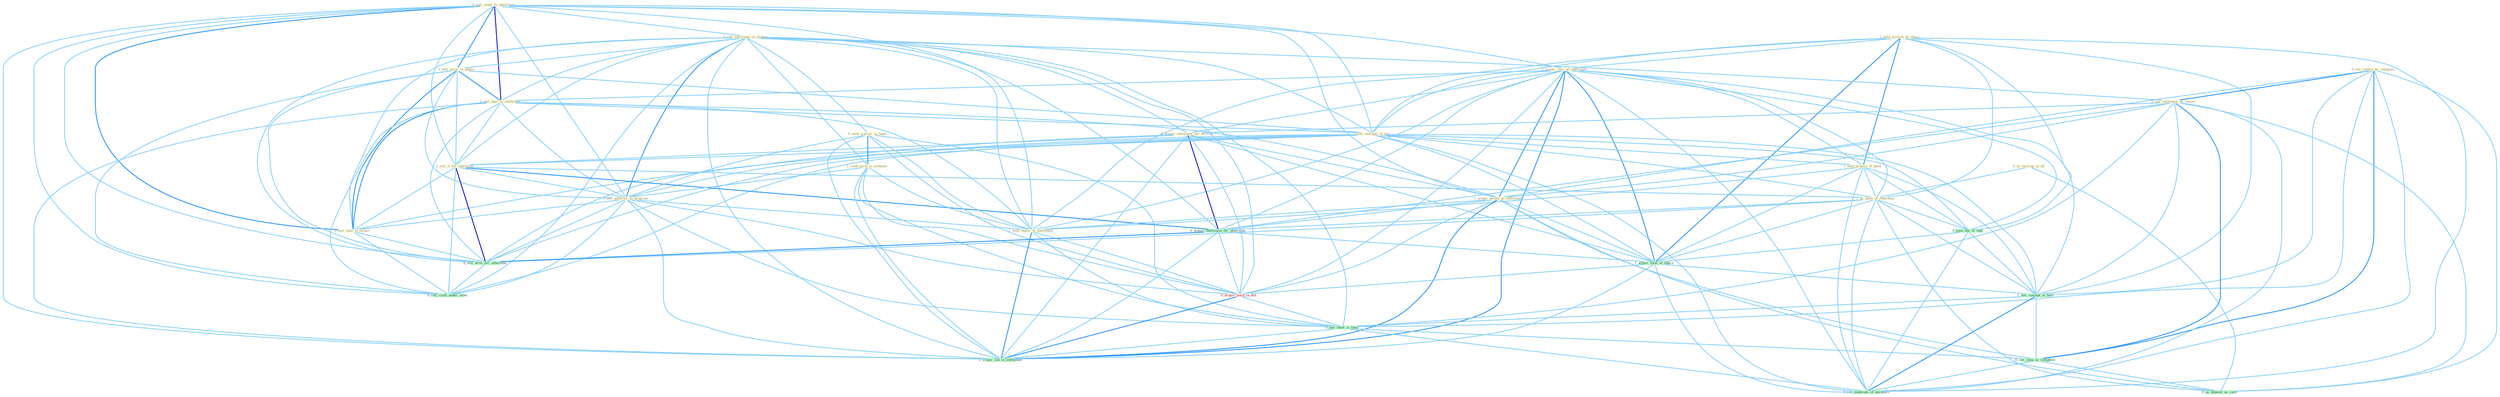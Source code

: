 Graph G{ 
    node
    [shape=polygon,style=filled,width=.5,height=.06,color="#BDFCC9",fixedsize=true,fontsize=4,
    fontcolor="#2f4f4f"];
    {node
    [color="#ffffe0", fontcolor="#8b7d6b"] "0_sell_stake_to_entitynam " "1_hold_million_of_share " "1_acquir_rest_of_entitynam " "0_sell_entitynam_in_bodega " "0_sell_insur_to_public " "0_us_leverag_at_all " "0_see_return_as_compens " "0_see_entitynam_as_resort " "0_acquir_entitynam_for_million " "0_sell_busi_to_entitynam " "1_sell_stockpil_of_ton " "1_hold_promis_of_good " "0_sell_it_for_othernum " "0_seek_waiver_in_hope " "1_seek_term_in_economi " "1_sell_advertis_in_program " "1_acquir_brand_as_entitynam " "1_us_base_of_othernum " "0_sell_loan_to_owner " "1_hold_major_in_entitynam "}
{node [color="#fff0f5", fontcolor="#b22222"] "0_acquir_posit_in_bid "}
edge [color="#B0E2FF"];

	"0_sell_stake_to_entitynam " -- "1_acquir_rest_of_entitynam " [w="1", color="#87cefa" ];
	"0_sell_stake_to_entitynam " -- "0_sell_entitynam_in_bodega " [w="1", color="#87cefa" ];
	"0_sell_stake_to_entitynam " -- "0_sell_insur_to_public " [w="2", color="#1e90ff" , len=0.8];
	"0_sell_stake_to_entitynam " -- "0_sell_busi_to_entitynam " [w="3", color="#0000cd" , len=0.6];
	"0_sell_stake_to_entitynam " -- "1_sell_stockpil_of_ton " [w="1", color="#87cefa" ];
	"0_sell_stake_to_entitynam " -- "0_sell_it_for_othernum " [w="1", color="#87cefa" ];
	"0_sell_stake_to_entitynam " -- "1_sell_advertis_in_program " [w="1", color="#87cefa" ];
	"0_sell_stake_to_entitynam " -- "1_acquir_brand_as_entitynam " [w="1", color="#87cefa" ];
	"0_sell_stake_to_entitynam " -- "0_sell_loan_to_owner " [w="2", color="#1e90ff" , len=0.8];
	"0_sell_stake_to_entitynam " -- "1_hold_major_in_entitynam " [w="1", color="#87cefa" ];
	"0_sell_stake_to_entitynam " -- "0_sell_divis_for_othernum " [w="1", color="#87cefa" ];
	"0_sell_stake_to_entitynam " -- "0_sell_cloth_under_label " [w="1", color="#87cefa" ];
	"0_sell_stake_to_entitynam " -- "1_acquir_lab_in_entitynam " [w="1", color="#87cefa" ];
	"1_hold_million_of_share " -- "1_acquir_rest_of_entitynam " [w="1", color="#87cefa" ];
	"1_hold_million_of_share " -- "1_sell_stockpil_of_ton " [w="1", color="#87cefa" ];
	"1_hold_million_of_share " -- "1_hold_promis_of_good " [w="2", color="#1e90ff" , len=0.8];
	"1_hold_million_of_share " -- "1_us_base_of_othernum " [w="1", color="#87cefa" ];
	"1_hold_million_of_share " -- "1_hold_major_in_entitynam " [w="1", color="#87cefa" ];
	"1_hold_million_of_share " -- "1_seen_the_of_that " [w="1", color="#87cefa" ];
	"1_hold_million_of_share " -- "1_acquir_total_of_share " [w="2", color="#1e90ff" , len=0.8];
	"1_hold_million_of_share " -- "1_see_concept_of_both " [w="1", color="#87cefa" ];
	"1_hold_million_of_share " -- "1_see_modicum_of_normalci " [w="1", color="#87cefa" ];
	"1_acquir_rest_of_entitynam " -- "0_acquir_entitynam_for_million " [w="1", color="#87cefa" ];
	"1_acquir_rest_of_entitynam " -- "0_sell_busi_to_entitynam " [w="1", color="#87cefa" ];
	"1_acquir_rest_of_entitynam " -- "1_sell_stockpil_of_ton " [w="1", color="#87cefa" ];
	"1_acquir_rest_of_entitynam " -- "1_hold_promis_of_good " [w="1", color="#87cefa" ];
	"1_acquir_rest_of_entitynam " -- "1_acquir_brand_as_entitynam " [w="2", color="#1e90ff" , len=0.8];
	"1_acquir_rest_of_entitynam " -- "1_us_base_of_othernum " [w="1", color="#87cefa" ];
	"1_acquir_rest_of_entitynam " -- "1_hold_major_in_entitynam " [w="1", color="#87cefa" ];
	"1_acquir_rest_of_entitynam " -- "0_acquir_entitynam_for_othernum " [w="1", color="#87cefa" ];
	"1_acquir_rest_of_entitynam " -- "1_seen_the_of_that " [w="1", color="#87cefa" ];
	"1_acquir_rest_of_entitynam " -- "1_acquir_total_of_share " [w="2", color="#1e90ff" , len=0.8];
	"1_acquir_rest_of_entitynam " -- "0_acquir_posit_in_bid " [w="1", color="#87cefa" ];
	"1_acquir_rest_of_entitynam " -- "1_see_concept_of_both " [w="1", color="#87cefa" ];
	"1_acquir_rest_of_entitynam " -- "1_acquir_lab_in_entitynam " [w="2", color="#1e90ff" , len=0.8];
	"1_acquir_rest_of_entitynam " -- "1_see_modicum_of_normalci " [w="1", color="#87cefa" ];
	"0_sell_entitynam_in_bodega " -- "0_sell_insur_to_public " [w="1", color="#87cefa" ];
	"0_sell_entitynam_in_bodega " -- "0_see_entitynam_as_resort " [w="1", color="#87cefa" ];
	"0_sell_entitynam_in_bodega " -- "0_acquir_entitynam_for_million " [w="1", color="#87cefa" ];
	"0_sell_entitynam_in_bodega " -- "0_sell_busi_to_entitynam " [w="1", color="#87cefa" ];
	"0_sell_entitynam_in_bodega " -- "1_sell_stockpil_of_ton " [w="1", color="#87cefa" ];
	"0_sell_entitynam_in_bodega " -- "0_sell_it_for_othernum " [w="1", color="#87cefa" ];
	"0_sell_entitynam_in_bodega " -- "0_seek_waiver_in_hope " [w="1", color="#87cefa" ];
	"0_sell_entitynam_in_bodega " -- "1_seek_term_in_economi " [w="1", color="#87cefa" ];
	"0_sell_entitynam_in_bodega " -- "1_sell_advertis_in_program " [w="2", color="#1e90ff" , len=0.8];
	"0_sell_entitynam_in_bodega " -- "0_sell_loan_to_owner " [w="1", color="#87cefa" ];
	"0_sell_entitynam_in_bodega " -- "1_hold_major_in_entitynam " [w="1", color="#87cefa" ];
	"0_sell_entitynam_in_bodega " -- "0_acquir_entitynam_for_othernum " [w="1", color="#87cefa" ];
	"0_sell_entitynam_in_bodega " -- "0_sell_divis_for_othernum " [w="1", color="#87cefa" ];
	"0_sell_entitynam_in_bodega " -- "0_sell_cloth_under_label " [w="1", color="#87cefa" ];
	"0_sell_entitynam_in_bodega " -- "0_acquir_posit_in_bid " [w="1", color="#87cefa" ];
	"0_sell_entitynam_in_bodega " -- "0_see_chief_in_futur " [w="1", color="#87cefa" ];
	"0_sell_entitynam_in_bodega " -- "1_acquir_lab_in_entitynam " [w="1", color="#87cefa" ];
	"0_sell_insur_to_public " -- "0_sell_busi_to_entitynam " [w="2", color="#1e90ff" , len=0.8];
	"0_sell_insur_to_public " -- "1_sell_stockpil_of_ton " [w="1", color="#87cefa" ];
	"0_sell_insur_to_public " -- "0_sell_it_for_othernum " [w="1", color="#87cefa" ];
	"0_sell_insur_to_public " -- "1_sell_advertis_in_program " [w="1", color="#87cefa" ];
	"0_sell_insur_to_public " -- "0_sell_loan_to_owner " [w="2", color="#1e90ff" , len=0.8];
	"0_sell_insur_to_public " -- "0_sell_divis_for_othernum " [w="1", color="#87cefa" ];
	"0_sell_insur_to_public " -- "0_sell_cloth_under_label " [w="1", color="#87cefa" ];
	"0_us_leverag_at_all " -- "1_us_base_of_othernum " [w="1", color="#87cefa" ];
	"0_us_leverag_at_all " -- "0_us_deposit_as_cach " [w="1", color="#87cefa" ];
	"0_see_return_as_compens " -- "0_see_entitynam_as_resort " [w="2", color="#1e90ff" , len=0.8];
	"0_see_return_as_compens " -- "1_acquir_brand_as_entitynam " [w="1", color="#87cefa" ];
	"0_see_return_as_compens " -- "1_see_concept_of_both " [w="1", color="#87cefa" ];
	"0_see_return_as_compens " -- "0_see_chief_in_futur " [w="1", color="#87cefa" ];
	"0_see_return_as_compens " -- "0_see_shop_as_symptom " [w="2", color="#1e90ff" , len=0.8];
	"0_see_return_as_compens " -- "0_us_deposit_as_cach " [w="1", color="#87cefa" ];
	"0_see_return_as_compens " -- "1_see_modicum_of_normalci " [w="1", color="#87cefa" ];
	"0_see_entitynam_as_resort " -- "0_acquir_entitynam_for_million " [w="1", color="#87cefa" ];
	"0_see_entitynam_as_resort " -- "1_acquir_brand_as_entitynam " [w="1", color="#87cefa" ];
	"0_see_entitynam_as_resort " -- "0_acquir_entitynam_for_othernum " [w="1", color="#87cefa" ];
	"0_see_entitynam_as_resort " -- "1_see_concept_of_both " [w="1", color="#87cefa" ];
	"0_see_entitynam_as_resort " -- "0_see_chief_in_futur " [w="1", color="#87cefa" ];
	"0_see_entitynam_as_resort " -- "0_see_shop_as_symptom " [w="2", color="#1e90ff" , len=0.8];
	"0_see_entitynam_as_resort " -- "0_us_deposit_as_cach " [w="1", color="#87cefa" ];
	"0_see_entitynam_as_resort " -- "1_see_modicum_of_normalci " [w="1", color="#87cefa" ];
	"0_acquir_entitynam_for_million " -- "0_sell_it_for_othernum " [w="1", color="#87cefa" ];
	"0_acquir_entitynam_for_million " -- "1_acquir_brand_as_entitynam " [w="1", color="#87cefa" ];
	"0_acquir_entitynam_for_million " -- "0_acquir_entitynam_for_othernum " [w="3", color="#0000cd" , len=0.6];
	"0_acquir_entitynam_for_million " -- "0_sell_divis_for_othernum " [w="1", color="#87cefa" ];
	"0_acquir_entitynam_for_million " -- "1_acquir_total_of_share " [w="1", color="#87cefa" ];
	"0_acquir_entitynam_for_million " -- "0_acquir_posit_in_bid " [w="1", color="#87cefa" ];
	"0_acquir_entitynam_for_million " -- "1_acquir_lab_in_entitynam " [w="1", color="#87cefa" ];
	"0_sell_busi_to_entitynam " -- "1_sell_stockpil_of_ton " [w="1", color="#87cefa" ];
	"0_sell_busi_to_entitynam " -- "0_sell_it_for_othernum " [w="1", color="#87cefa" ];
	"0_sell_busi_to_entitynam " -- "1_sell_advertis_in_program " [w="1", color="#87cefa" ];
	"0_sell_busi_to_entitynam " -- "1_acquir_brand_as_entitynam " [w="1", color="#87cefa" ];
	"0_sell_busi_to_entitynam " -- "0_sell_loan_to_owner " [w="2", color="#1e90ff" , len=0.8];
	"0_sell_busi_to_entitynam " -- "1_hold_major_in_entitynam " [w="1", color="#87cefa" ];
	"0_sell_busi_to_entitynam " -- "0_sell_divis_for_othernum " [w="1", color="#87cefa" ];
	"0_sell_busi_to_entitynam " -- "0_sell_cloth_under_label " [w="1", color="#87cefa" ];
	"0_sell_busi_to_entitynam " -- "1_acquir_lab_in_entitynam " [w="1", color="#87cefa" ];
	"1_sell_stockpil_of_ton " -- "1_hold_promis_of_good " [w="1", color="#87cefa" ];
	"1_sell_stockpil_of_ton " -- "0_sell_it_for_othernum " [w="1", color="#87cefa" ];
	"1_sell_stockpil_of_ton " -- "1_sell_advertis_in_program " [w="1", color="#87cefa" ];
	"1_sell_stockpil_of_ton " -- "1_us_base_of_othernum " [w="1", color="#87cefa" ];
	"1_sell_stockpil_of_ton " -- "0_sell_loan_to_owner " [w="1", color="#87cefa" ];
	"1_sell_stockpil_of_ton " -- "1_seen_the_of_that " [w="1", color="#87cefa" ];
	"1_sell_stockpil_of_ton " -- "0_sell_divis_for_othernum " [w="1", color="#87cefa" ];
	"1_sell_stockpil_of_ton " -- "1_acquir_total_of_share " [w="1", color="#87cefa" ];
	"1_sell_stockpil_of_ton " -- "0_sell_cloth_under_label " [w="1", color="#87cefa" ];
	"1_sell_stockpil_of_ton " -- "1_see_concept_of_both " [w="1", color="#87cefa" ];
	"1_sell_stockpil_of_ton " -- "1_see_modicum_of_normalci " [w="1", color="#87cefa" ];
	"1_hold_promis_of_good " -- "1_us_base_of_othernum " [w="1", color="#87cefa" ];
	"1_hold_promis_of_good " -- "1_hold_major_in_entitynam " [w="1", color="#87cefa" ];
	"1_hold_promis_of_good " -- "1_seen_the_of_that " [w="1", color="#87cefa" ];
	"1_hold_promis_of_good " -- "1_acquir_total_of_share " [w="1", color="#87cefa" ];
	"1_hold_promis_of_good " -- "1_see_concept_of_both " [w="1", color="#87cefa" ];
	"1_hold_promis_of_good " -- "1_see_modicum_of_normalci " [w="1", color="#87cefa" ];
	"0_sell_it_for_othernum " -- "1_sell_advertis_in_program " [w="1", color="#87cefa" ];
	"0_sell_it_for_othernum " -- "1_us_base_of_othernum " [w="1", color="#87cefa" ];
	"0_sell_it_for_othernum " -- "0_sell_loan_to_owner " [w="1", color="#87cefa" ];
	"0_sell_it_for_othernum " -- "0_acquir_entitynam_for_othernum " [w="2", color="#1e90ff" , len=0.8];
	"0_sell_it_for_othernum " -- "0_sell_divis_for_othernum " [w="3", color="#0000cd" , len=0.6];
	"0_sell_it_for_othernum " -- "0_sell_cloth_under_label " [w="1", color="#87cefa" ];
	"0_seek_waiver_in_hope " -- "1_seek_term_in_economi " [w="2", color="#1e90ff" , len=0.8];
	"0_seek_waiver_in_hope " -- "1_sell_advertis_in_program " [w="1", color="#87cefa" ];
	"0_seek_waiver_in_hope " -- "1_hold_major_in_entitynam " [w="1", color="#87cefa" ];
	"0_seek_waiver_in_hope " -- "0_acquir_posit_in_bid " [w="1", color="#87cefa" ];
	"0_seek_waiver_in_hope " -- "0_see_chief_in_futur " [w="1", color="#87cefa" ];
	"0_seek_waiver_in_hope " -- "1_acquir_lab_in_entitynam " [w="1", color="#87cefa" ];
	"1_seek_term_in_economi " -- "1_sell_advertis_in_program " [w="1", color="#87cefa" ];
	"1_seek_term_in_economi " -- "1_hold_major_in_entitynam " [w="1", color="#87cefa" ];
	"1_seek_term_in_economi " -- "0_acquir_posit_in_bid " [w="1", color="#87cefa" ];
	"1_seek_term_in_economi " -- "0_see_chief_in_futur " [w="1", color="#87cefa" ];
	"1_seek_term_in_economi " -- "1_acquir_lab_in_entitynam " [w="1", color="#87cefa" ];
	"1_sell_advertis_in_program " -- "0_sell_loan_to_owner " [w="1", color="#87cefa" ];
	"1_sell_advertis_in_program " -- "1_hold_major_in_entitynam " [w="1", color="#87cefa" ];
	"1_sell_advertis_in_program " -- "0_sell_divis_for_othernum " [w="1", color="#87cefa" ];
	"1_sell_advertis_in_program " -- "0_sell_cloth_under_label " [w="1", color="#87cefa" ];
	"1_sell_advertis_in_program " -- "0_acquir_posit_in_bid " [w="1", color="#87cefa" ];
	"1_sell_advertis_in_program " -- "0_see_chief_in_futur " [w="1", color="#87cefa" ];
	"1_sell_advertis_in_program " -- "1_acquir_lab_in_entitynam " [w="1", color="#87cefa" ];
	"1_acquir_brand_as_entitynam " -- "1_hold_major_in_entitynam " [w="1", color="#87cefa" ];
	"1_acquir_brand_as_entitynam " -- "0_acquir_entitynam_for_othernum " [w="1", color="#87cefa" ];
	"1_acquir_brand_as_entitynam " -- "1_acquir_total_of_share " [w="1", color="#87cefa" ];
	"1_acquir_brand_as_entitynam " -- "0_acquir_posit_in_bid " [w="1", color="#87cefa" ];
	"1_acquir_brand_as_entitynam " -- "0_see_shop_as_symptom " [w="1", color="#87cefa" ];
	"1_acquir_brand_as_entitynam " -- "1_acquir_lab_in_entitynam " [w="2", color="#1e90ff" , len=0.8];
	"1_acquir_brand_as_entitynam " -- "0_us_deposit_as_cach " [w="1", color="#87cefa" ];
	"1_us_base_of_othernum " -- "0_acquir_entitynam_for_othernum " [w="1", color="#87cefa" ];
	"1_us_base_of_othernum " -- "1_seen_the_of_that " [w="1", color="#87cefa" ];
	"1_us_base_of_othernum " -- "0_sell_divis_for_othernum " [w="1", color="#87cefa" ];
	"1_us_base_of_othernum " -- "1_acquir_total_of_share " [w="1", color="#87cefa" ];
	"1_us_base_of_othernum " -- "1_see_concept_of_both " [w="1", color="#87cefa" ];
	"1_us_base_of_othernum " -- "0_us_deposit_as_cach " [w="1", color="#87cefa" ];
	"1_us_base_of_othernum " -- "1_see_modicum_of_normalci " [w="1", color="#87cefa" ];
	"0_sell_loan_to_owner " -- "0_sell_divis_for_othernum " [w="1", color="#87cefa" ];
	"0_sell_loan_to_owner " -- "0_sell_cloth_under_label " [w="1", color="#87cefa" ];
	"1_hold_major_in_entitynam " -- "0_acquir_posit_in_bid " [w="1", color="#87cefa" ];
	"1_hold_major_in_entitynam " -- "0_see_chief_in_futur " [w="1", color="#87cefa" ];
	"1_hold_major_in_entitynam " -- "1_acquir_lab_in_entitynam " [w="2", color="#1e90ff" , len=0.8];
	"0_acquir_entitynam_for_othernum " -- "0_sell_divis_for_othernum " [w="2", color="#1e90ff" , len=0.8];
	"0_acquir_entitynam_for_othernum " -- "1_acquir_total_of_share " [w="1", color="#87cefa" ];
	"0_acquir_entitynam_for_othernum " -- "0_acquir_posit_in_bid " [w="1", color="#87cefa" ];
	"0_acquir_entitynam_for_othernum " -- "1_acquir_lab_in_entitynam " [w="1", color="#87cefa" ];
	"1_seen_the_of_that " -- "1_acquir_total_of_share " [w="1", color="#87cefa" ];
	"1_seen_the_of_that " -- "1_see_concept_of_both " [w="1", color="#87cefa" ];
	"1_seen_the_of_that " -- "1_see_modicum_of_normalci " [w="1", color="#87cefa" ];
	"0_sell_divis_for_othernum " -- "0_sell_cloth_under_label " [w="1", color="#87cefa" ];
	"1_acquir_total_of_share " -- "0_acquir_posit_in_bid " [w="1", color="#87cefa" ];
	"1_acquir_total_of_share " -- "1_see_concept_of_both " [w="1", color="#87cefa" ];
	"1_acquir_total_of_share " -- "1_acquir_lab_in_entitynam " [w="1", color="#87cefa" ];
	"1_acquir_total_of_share " -- "1_see_modicum_of_normalci " [w="1", color="#87cefa" ];
	"0_acquir_posit_in_bid " -- "0_see_chief_in_futur " [w="1", color="#87cefa" ];
	"0_acquir_posit_in_bid " -- "1_acquir_lab_in_entitynam " [w="2", color="#1e90ff" , len=0.8];
	"1_see_concept_of_both " -- "0_see_chief_in_futur " [w="1", color="#87cefa" ];
	"1_see_concept_of_both " -- "0_see_shop_as_symptom " [w="1", color="#87cefa" ];
	"1_see_concept_of_both " -- "1_see_modicum_of_normalci " [w="2", color="#1e90ff" , len=0.8];
	"0_see_chief_in_futur " -- "0_see_shop_as_symptom " [w="1", color="#87cefa" ];
	"0_see_chief_in_futur " -- "1_acquir_lab_in_entitynam " [w="1", color="#87cefa" ];
	"0_see_chief_in_futur " -- "1_see_modicum_of_normalci " [w="1", color="#87cefa" ];
	"0_see_shop_as_symptom " -- "0_us_deposit_as_cach " [w="1", color="#87cefa" ];
	"0_see_shop_as_symptom " -- "1_see_modicum_of_normalci " [w="1", color="#87cefa" ];
}